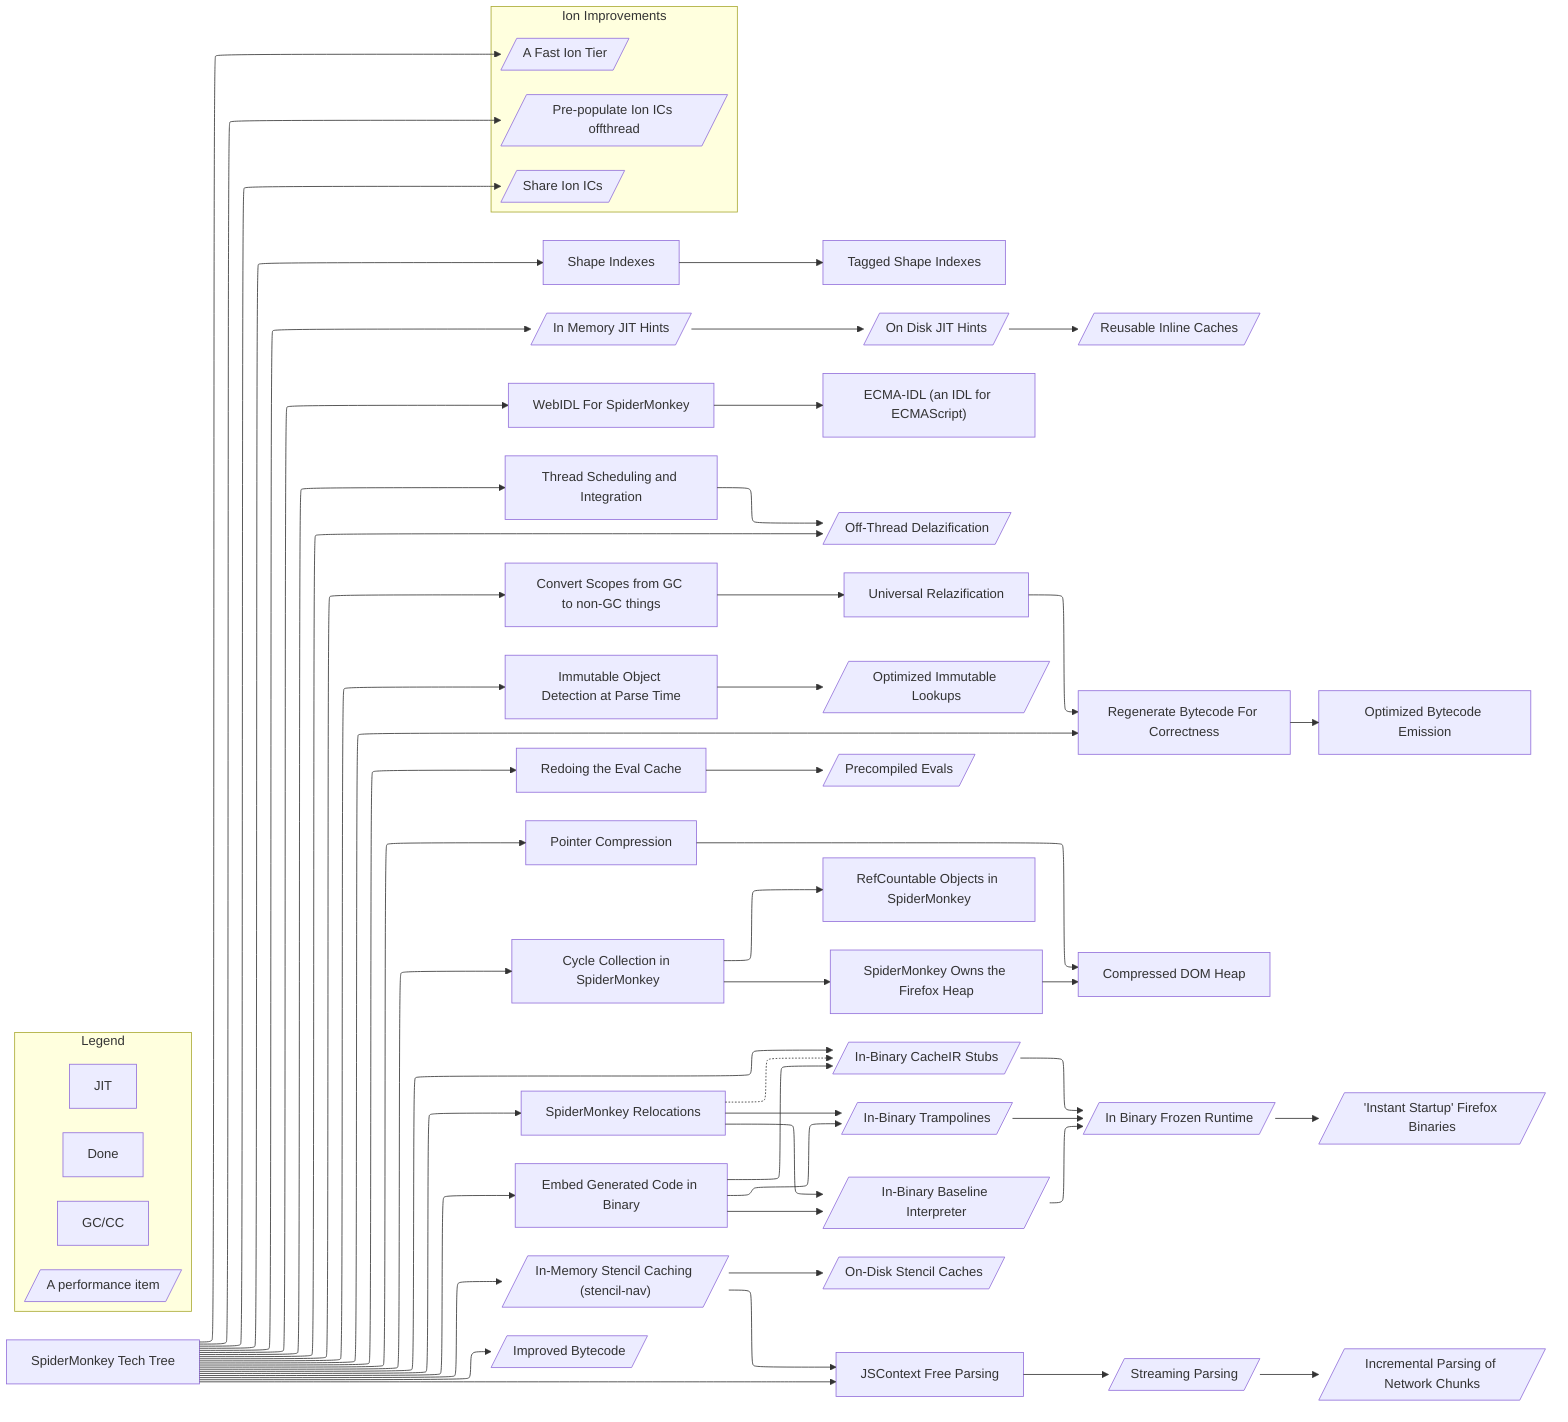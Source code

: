 %%{init: {"flowchart": {"defaultRenderer": "elk"}} }%%
%% Use the elk renderer: Much better for this diagram.
%% -- However, using elk as our renderer does have downsides. Elk doesn't
%%    support dotted lines.
flowchart LR

    subgraph Legend
        Done
        GC["GC/CC"]
        JIT

        class Done done
        class GC GC
        class JIT JIT

        perf[/"A performance item"/]
    end

    root[SpiderMonkey Tech Tree] --> shapeIndexes[Shape Indexes]
    shapeIndexes --> taggedShapeIndexes[Tagged Shape Indexes]
    root --> inMemoryJITHints[/"In Memory JIT Hints"/] --> onDiskJITHints[/"On  Disk JIT Hints"/] --> ric[/"Reusable Inline Caches"/]

    %% Mark In Memory JIT hints as done -- CSS class is in index.html
    class inMemoryJITHints done;
    class onDiskJITHints JIT;
    class ric JIT;

    root --> webIDL["WebIDL For SpiderMonkey"] --> ecmaIDL["ECMA-IDL (an IDL for ECMAScript)"]
    root --> scheduling["Thread Scheduling and Integration"] --> offThreadDelazification[/"Off-Thread Delazification"/]
    root --> offThreadDelazification
    root --> nonGCScopes["Convert Scopes from GC to non-GC things"] --> universalRelazification["Universal Relazification"]
    universalRelazification --> tossBytecode["Regenerate Bytecode For Correctness"]
    root --> tossBytecode --> optimizedBytecode["Optimized Bytecode Emission"]
    root --> immutableFlag["Immutable Object Detection at Parse Time"] --> optimizedImmutableLookups[/"Optimized Immutable Lookups"/]
    root --> evalCache["Redoing the Eval Cache"] --> precompiledEval[/"Precompiled Evals"/]
    root --> pointerCompression["Pointer Compression"] --> compressedDOM["Compressed DOM Heap"]
    class pointerCompression GC
    class compressedDOM GC

    root --> cc["Cycle Collection in SpiderMonkey"] --> refCount["RefCountable Objects in SpiderMonkey"]
    class cc GC
    class refCount GC

    cc --> smHeap["SpiderMonkey Owns the Firefox Heap"] --> compressedDOM
    class smHeap GC

    root --> inBinaryStubs[/"In-Binary CacheIR Stubs"/]
    root --> smRelocations["SpiderMonkey Relocations"]
    frozenRuntime[/"In Binary Frozen Runtime"/]
    frozenRuntime --> bakedFirefox[/"'Instant Startup' Firefox Binaries"/]

    smRelocations -.-> inBinaryStubs --> frozenRuntime
    smRelocations --> inBinaryTrampolines[/"In-Binary Trampolines"/] --> frozenRuntime
    smRelocations --> inBinaryBaseline[/"In-Binary Baseline Interpreter"/] --> frozenRuntime

    root --> inBinaryCode["Embed Generated Code in Binary"] --> inBinaryStubs & inBinaryTrampolines & inBinaryBaseline

    root --> stencilNav[/"In-Memory Stencil Caching (stencil-nav)"/]
    stencilNav --> onDiskStencil[/"On-Disk Stencil Caches"/]
    root --> contextFreeParsing["JSContext Free Parsing"]
    stencilNav --> contextFreeParsing
    contextFreeParsing --> streamingParsing[/"Streaming Parsing"/]
    streamingParsing --> networkParsing[/"Incremental Parsing of Network Chunks"/]

    root --> improvedBytecode[/"Improved Bytecode"/]


    root --> shareIonICs[/"Share Ion ICs"/]
    root --> prepopulateIonIcs[/"Pre-populate Ion ICs offthread"/]
    root --> fastIonTier[/"A Fast Ion Tier"/]

    subgraph "Ion Improvements"
        shareIonICs
        prepopulateIonIcs
        fastIonTier
    end

    %% Click Handlers
    %% Example of a programatic click handler for giggles. Notice that the callback
    %% is accessed relative to `window`.
    %% click webIDL callbacks.exampleCallback

    %% As an example of how we could group projects together.
    %% Commented out for now.
    %% subgraph "Gecko Managed Runtime"
    %%     cc
    %%     smHeap
    %%     webIDL
    %%     ecmaIDL
    %% end

    %% Detail links
    click shapeIndexes href "#shapeIndexes"
    click taggedShapeIndexes href "#taggedShapeIndexes"
    click universalRelazification href "#universalRelazification"
    click tossBytecode href "#tossBytecode"
    click immutableFlag href "#immutableFlag"

    click ric href "#ric"
    click smRelocations href "#smRelocations"
    click inMemoryJITHints href "https://bugzilla.mozilla.org/show_bug.cgi?id=1824772"
    click improvedBytecode "#improvedBytecode"
    click streamingParsing "#streamingParsing"
    click inBinaryCode "#inBinaryCode"

    click shareIonICs "#shareIonICs"
    click prepopulateIonIcs "#prepopulateIonIcs"
    click fastIonTier "#fastIonTier"